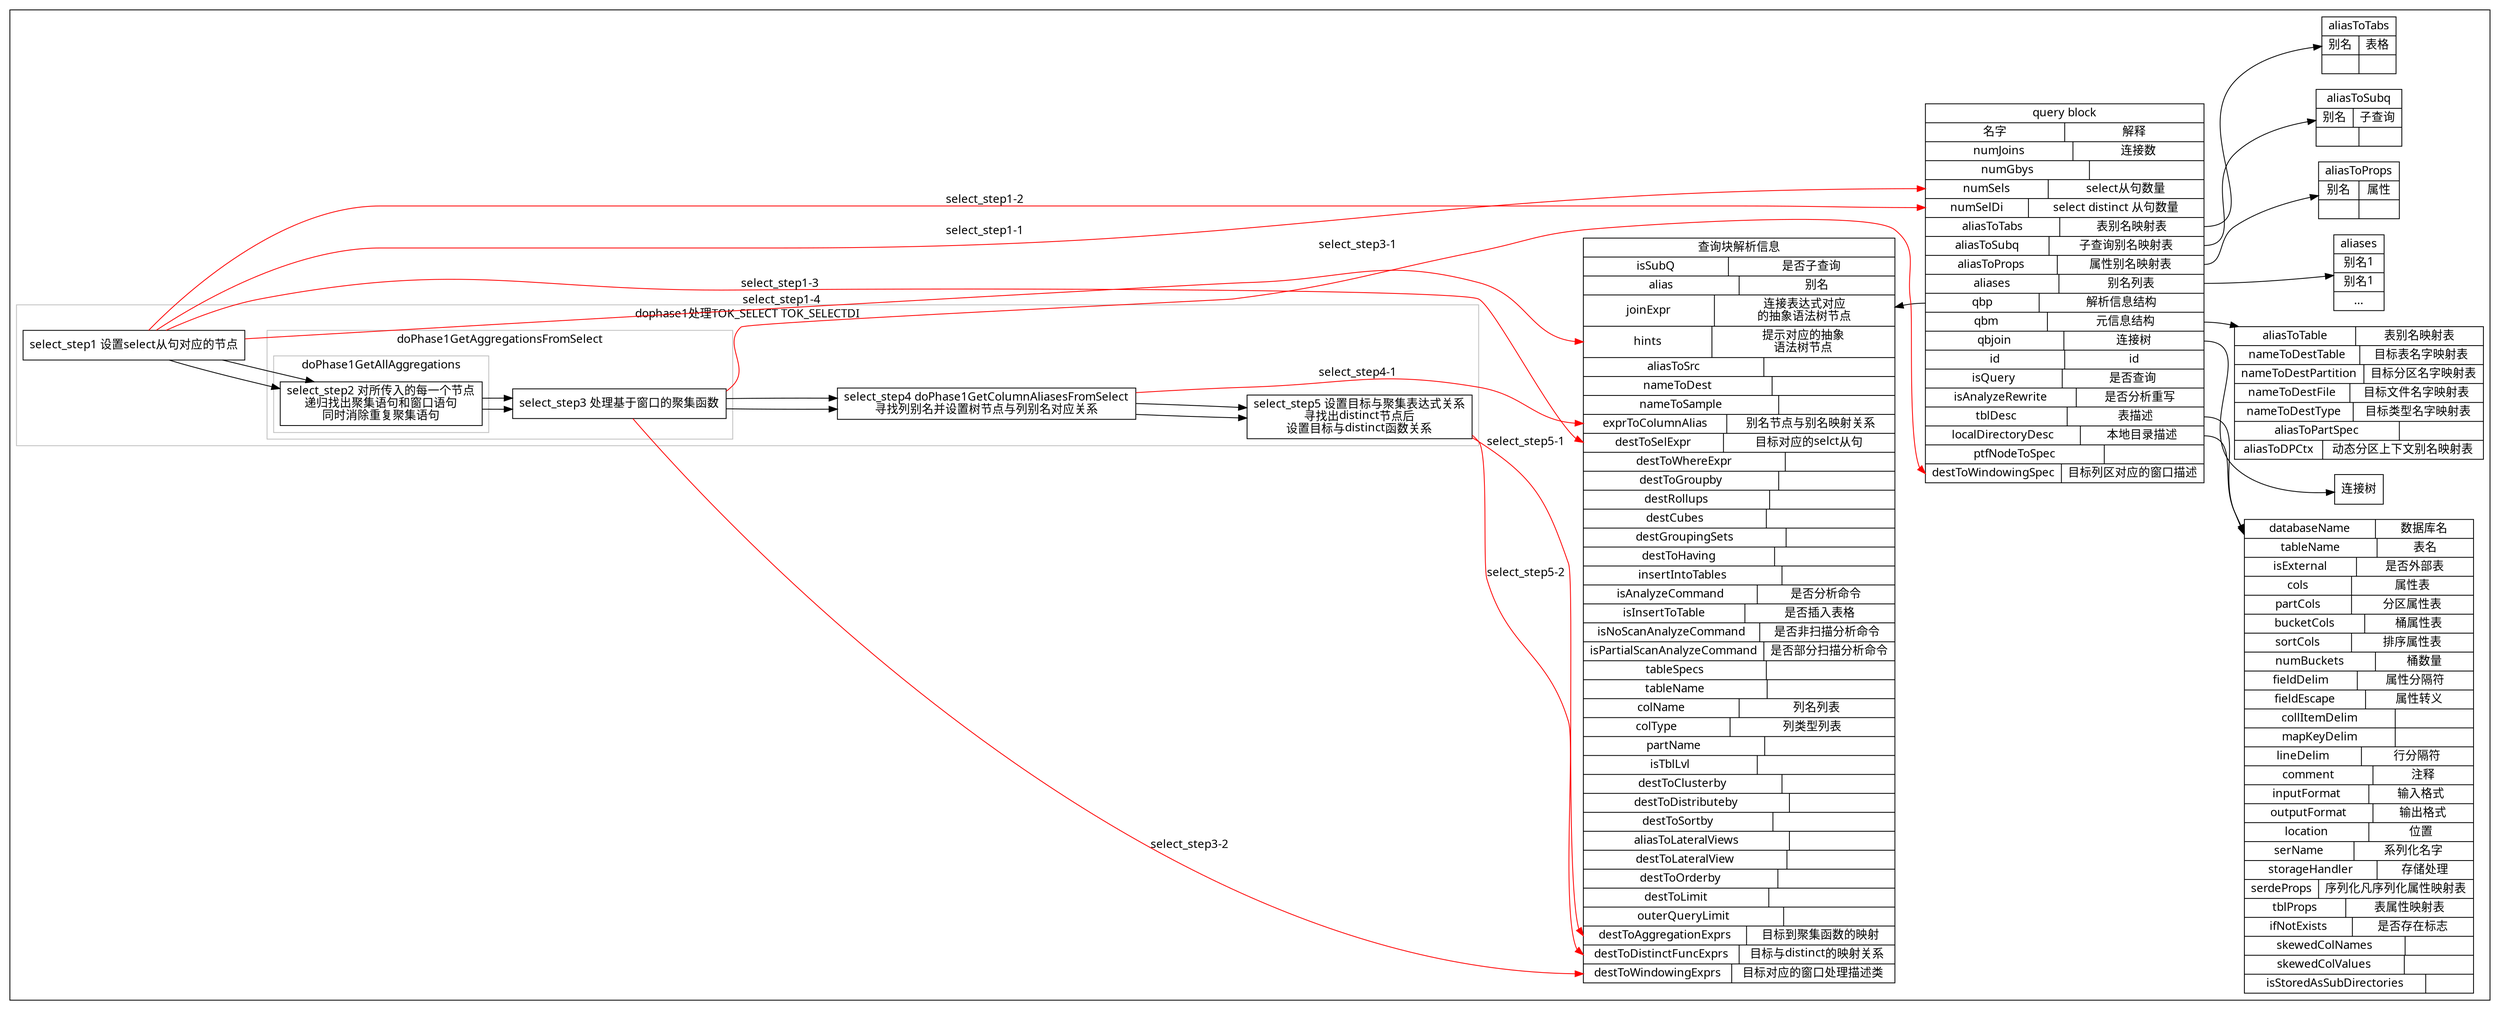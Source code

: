digraph "dophase1.select"
{
node[fontname="FangSong"  shape= box];
edge[fontname="FangSong"];
graph[fontname="FangSong" rankdir = "LR"];

subgraph cluster_all{
    
qb [ label = " query block | {  名字  | 解释}| {<numJoins> numJoins  |<numJoinsDesc> 连接数}| {<numGbys> numGbys  |<numGbysDesc>  }| {<numSels> numSels  |<numSelsDesc> select从句数量}| {<numSelDi> numSelDi  |<numSelDiDesc> select distinct 从句数量}| {<aliasToTabs> aliasToTabs |<aliasToTabsDesc>表别名映射表}| {<aliasToSubq> aliasToSubq  |<aliasToSubqDesc>子查询别名映射表}| {<aliasToProps> aliasToProps  |<aliasToPropsDesc>属性别名映射表}| {<aliases> aliases  |<aliasesDesc>别名列表}| {<qbp> qbp  |<qbpDesc>解析信息结构}| {<qbm> qbm  |<qbmDesc>元信息结构}| {<qbjoin> qbjoin  |<qbjoinDesc>连接树}| {<id> id  |<idDesc> id}| {<isQuery> isQuery  |<isQueryDesc>是否查询}| {<isAnalyzeRewrite> isAnalyzeRewrite  |<isAnalyzeRewriteDesc> 是否分析重写}| {<tblDesc> tblDesc  |<tblDescDesc>表描述}| {<localDirectoryDesc> localDirectoryDesc  |<localDirectoryDescDesc>本地目录描述 }|{<ptfNodeToSpec> ptfNodeToSpec |<ptfNodeToSpecDesc>}|{<destToWindowingSpec> destToWindowingSpec |<destToWindowingSpecDesc>目标列区对应的窗口描述}" shape = "record" ];

qbp [label = "查询块解析信息|{<isSubQ> isSubQ |<isSubQDesc>是否子查询}| {<alias> alias |<aliasDesc>别名}| {<joinExpr> joinExpr  |<joinExprDesc>连接表达式对应\n的抽象语法树节点}| {<hints> hints |<hintsDesc>提示对应的抽象\n语法树节点}| {<aliasToSrc> aliasToSrc |<aliasToSrcDesc>}| {<nameToDest> nameToDest |<nameToDestDesc>}| {<nameToSample> nameToSample |<nameToSampleDesc>}| {<exprToColumnAlias> exprToColumnAlias |<exprToColumnAliasDesc>别名节点与别名映射关系}| {<destToSelExpr> destToSelExpr |<destToSelExprDesc> 目标对应的selct从句}| {<destToWhereExpr> destToWhereExpr |<destToWhereExprDesc>}| {<destToGroupby> destToGroupby |<destToGroupbyDesc>}| {<destRollups> destRollups |<destRollupsDesc>}| {<destCubes> destCubes |<destCubesDesc>}| {<destGroupingSets> destGroupingSets |<destGroupingSetsDesc>}| {<destToHaving> destToHaving |<destToHavingDesc>}| {<insertIntoTables> insertIntoTables |<insertIntoTablesDesc>}| {<isAnalyzeCommand> isAnalyzeCommand |<isAnalyzeCommandDesc>是否分析命令 }| {<isInsertToTable> isInsertToTable |<isInsertToTableDesc>是否插入表格}| {<isNoScanAnalyzeCommand> isNoScanAnalyzeCommand |<isNoScanAnalyzeCommandDesc>是否非扫描分析命令}| {<isPartialScanAnalyzeCommand> isPartialScanAnalyzeCommand |<isPartialScanAnalyzeCommandDesc>是否部分扫描分析命令}| {<tableSpecs> tableSpecs |<tableSpecsDesc> }| {<tableName> tableName |<tableNameDesc>}| {<colName> colName |<colNameDesc>列名列表  }| {<colType> colType |<colTypeDesc>列类型列表}| {<partName> partName |<partNameDesc>  }| {<isTblLvl> isTblLvl |<isTblLvlDesc> }| {<destToClusterby> destToClusterby |<destToClusterbyDesc>}| {<destToDistributeby> destToDistributeby |<destToDistributebyDesc>}| {<destToSortby> destToSortby |<destToSortbyDesc>}| {<aliasToLateralViews> aliasToLateralViews |<aliasToLateralViewsDesc>}| {<destToLateralView> destToLateralView |<destToLateralViewDesc>}| {<destToOrderby> destToOrderby |<destToOrderbyDesc>}| {<destToLimit> destToLimit |<destToLimitDesc>}| {<outerQueryLimit> outerQueryLimit |<outerQueryLimitDesc>}| {<destToAggregationExprs> destToAggregationExprs |<destToAggregationExprsDesc> 目标到聚集函数的映射}| {<destToDistinctFuncExprs> destToDistinctFuncExprs |<destToDistinctFuncExprsDesc> 目标与distinct的映射关系}| {<destToWindowingExprs> destToWindowingExprs |<destToWindowingExprsDesc> 目标对应的窗口处理描述类}" shape=record];
qbm [label = "{<aliasToTable> aliasToTable |<aliasToTableDesc>表别名映射表}| {<nameToDestTable> nameToDestTable |<nameToDestTableDesc>目标表名字映射表}| {<nameToDestPartition> nameToDestPartition |<nameToDestPartitionDesc>目标分区名字映射表}| {<nameToDestFile> nameToDestFile |<nameToDestFileDesc>目标文件名字映射表}| {<nameToDestType> nameToDestType |<nameToDestTypeDesc>目标类型名字映射表}| {<aliasToPartSpec> aliasToPartSpec |<aliasToPartSpecDesc>}| {<aliasToDPCtx> aliasToDPCtx |<aliasToDPCtxDesc>动态分区上下文别名映射表}" shape=record];

tbldesc [label ="{<databaseName> databaseName |<databaseNameDesc>数据库名}|{<tableName> tableName |<tableNameDesc>表名}|{<isExternal> isExternal |<isExternalDesc>是否外部表}|{<cols> cols |<colsDesc>属性表}|{<partCols> partCols |<partColsDesc>分区属性表}|{<bucketCols> bucketCols |<bucketColsDesc>桶属性表}|{<sortCols> sortCols |<sortColsDesc>排序属性表}|{<numBuckets> numBuckets |<numBucketsDesc>桶数量}|{<fieldDelim> fieldDelim |<fieldDelimDesc>属性分隔符}|{<fieldEscape> fieldEscape |<fieldEscapeDesc>属性转义}|{<collItemDelim> collItemDelim |<collItemDelimDesc>}|{<mapKeyDelim> mapKeyDelim |<mapKeyDelimDesc>}|{<lineDelim> lineDelim |<lineDelimDesc>行分隔符}|{<comment> comment |<commentDesc>注释}|{<inputFormat> inputFormat |<inputFormatDesc>输入格式}|{<outputFormat> outputFormat |<outputFormatDesc>输出格式}|{<location> location |<locationDesc>位置}|{<serName> serName |<serNameDesc>系列化名字}|{<storageHandler> storageHandler |<storageHandlerDesc>存储处理}|{<serdeProps> serdeProps |<serdePropsDesc>序列化凡序列化属性映射表}|{<tblProps> tblProps |<tblPropsDesc>表属性映射表}|{<ifNotExists> ifNotExists |<ifNotExistsDesc>是否存在标志}|{<skewedColNames> skewedColNames |<skewedColNamesDesc>}|{<skewedColValues> skewedColValues |<skewedColValuesDesc>}|{<isStoredAsSubDirectories> isStoredAsSubDirectories |<isStoredAsSubDirectoriesDesc>}"  shape=record];


aliasToTabs[ label = " aliasToTabs |{别名|表格}|{|}" shape=record];
aliasToSubq[ label = " aliasToSubq |{别名|子查询}|{|}" shape=record];
aliasToProps[ label = " aliasToProps |{别名|属性}|{|}" shape=record];
aliases[ label = " aliases |别名1|别名1|..." shape=record];

qb:aliasToTabsDesc->aliasToTabs;
qb:aliasToSubqDesc->aliasToSubq;
qb:aliasToPropsDesc->aliasToProps;
qb:aliasesDesc->aliases;
qbp->qb:qbp[dir=back];
qb:qbmDesc->qbm;
qb:qbjoinDesc->"连接树";
qb:tblDescDesc->tbldesc;
qb:localDirectoryDescDesc->tbldesc;


////////////

subgraph cluster_a{
	label="dophase1处理TOK_SELECT TOK_SELECTDI";
	color=grey;
	

	select_step1 [label="\N 设置select从句对应的节点"];

	subgraph cluster_aa1{
		label="doPhase1GetAggregationsFromSelect";

		subgraph cluster_aaa1{
			label = "doPhase1GetAllAggregations";		
			select_step2 [label="\N 对所传入的每一个节点\n递归找出聚集语句和窗口语句\n同时消除重复聚集语句"];
		}
		select_step3 [label="\N 处理基于窗口的聚集函数"];
	}
	select_step4 [label="\N doPhase1GetColumnAliasesFromSelect\n寻找列别名并设置树节点与列别名对应关系"];
	select_step5 [label="\N 设置目标与聚集表达式关系\n寻找出distinct节点后\n设置目标与distinct函数关系"];


}

edge[color=red];

select_step1 -> qb:numSels[label="select_step1-1 "];
select_step1 -> qb:numSelDi[label="select_step1-2 "];
select_step1 -> qbp:destToSelExpr[label="select_step1-3 "];
select_step1 -> qbp:hints[label="select_step1-4"];

select_step3 -> qb:destToWindowingSpec[label="select_step3-1 "];
select_step3 -> qbp:destToWindowingExprs[label="select_step3-2 "];

select_step4 -> qbp:exprToColumnAlias[label="select_step4-1 "];

select_step5 -> qbp:destToAggregationExprs[label="select_step5-1 "];
select_step5 -> qbp:destToDistinctFuncExprs[label="select_step5-2 "];


}


edge[color=black];
 select_step1 -> select_step2 -> select_step3 -> select_step4 -> select_step5;
 //select_step1 -> select_step2 -> select_step3 -> select_step4 -> select_step5[constraint=false weight=0];
 select_step1 -> select_step2 [constraint=false weight=1];
 select_step2 -> select_step3 [constraint=false weight=2];
 select_step3 -> select_step4 [constraint=false  weight=3];
 select_step4 -> select_step5 [constraint=false weight=4 ];


//{rank=same;select_step1;select_step2;select_step3;select_step4;select_step5;}
//{rankdir=TB;rank=same;select_step1;select_step2;select_step3;select_step4;select_step5;}

}



